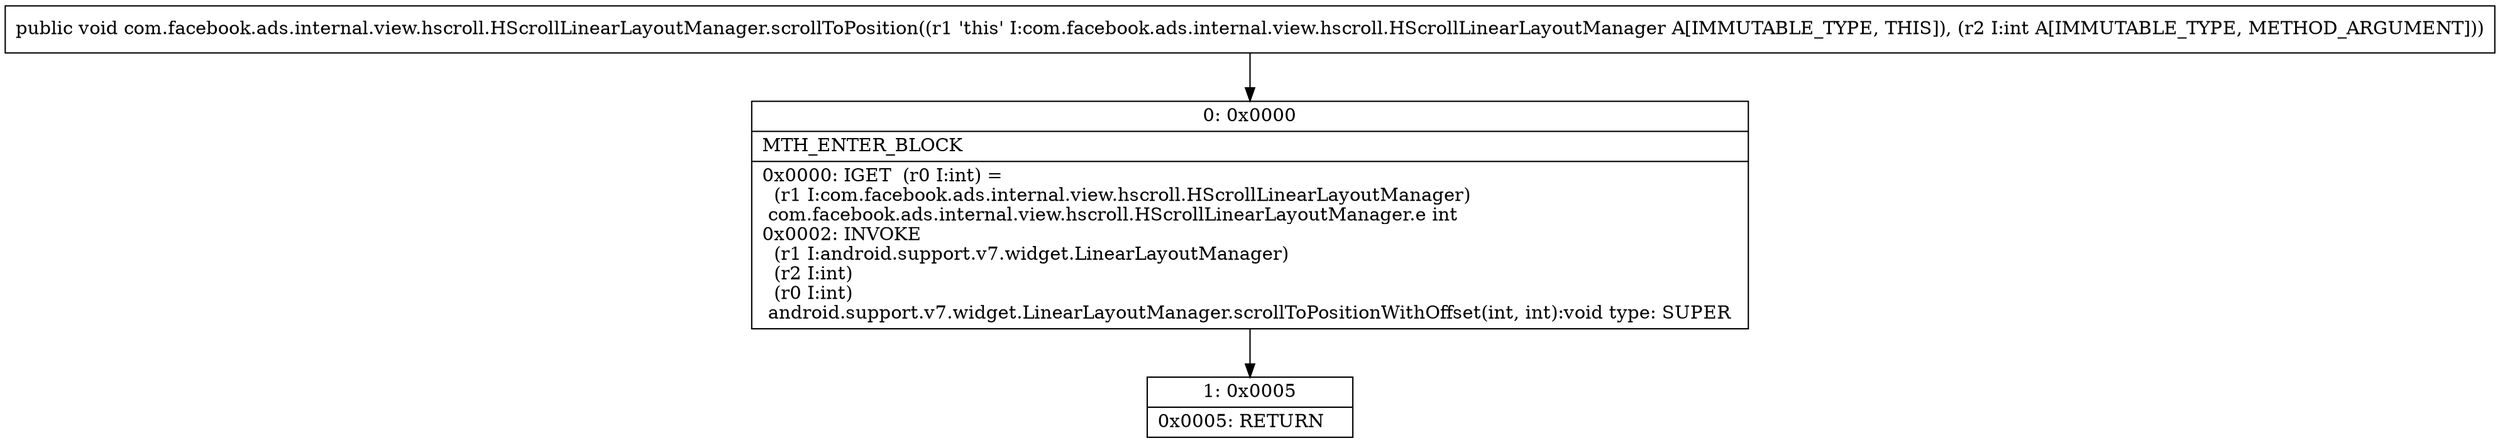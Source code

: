 digraph "CFG forcom.facebook.ads.internal.view.hscroll.HScrollLinearLayoutManager.scrollToPosition(I)V" {
Node_0 [shape=record,label="{0\:\ 0x0000|MTH_ENTER_BLOCK\l|0x0000: IGET  (r0 I:int) = \l  (r1 I:com.facebook.ads.internal.view.hscroll.HScrollLinearLayoutManager)\l com.facebook.ads.internal.view.hscroll.HScrollLinearLayoutManager.e int \l0x0002: INVOKE  \l  (r1 I:android.support.v7.widget.LinearLayoutManager)\l  (r2 I:int)\l  (r0 I:int)\l android.support.v7.widget.LinearLayoutManager.scrollToPositionWithOffset(int, int):void type: SUPER \l}"];
Node_1 [shape=record,label="{1\:\ 0x0005|0x0005: RETURN   \l}"];
MethodNode[shape=record,label="{public void com.facebook.ads.internal.view.hscroll.HScrollLinearLayoutManager.scrollToPosition((r1 'this' I:com.facebook.ads.internal.view.hscroll.HScrollLinearLayoutManager A[IMMUTABLE_TYPE, THIS]), (r2 I:int A[IMMUTABLE_TYPE, METHOD_ARGUMENT])) }"];
MethodNode -> Node_0;
Node_0 -> Node_1;
}

